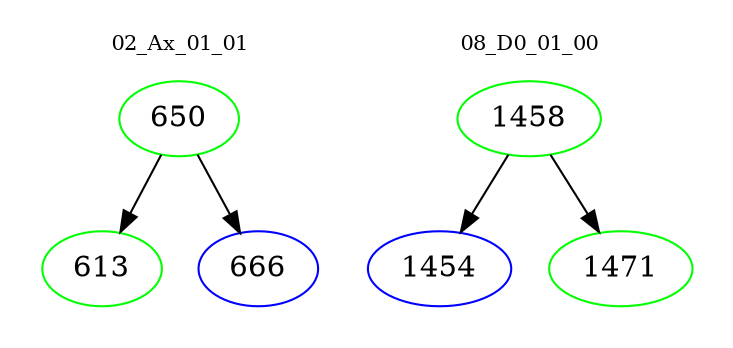digraph{
subgraph cluster_0 {
color = white
label = "02_Ax_01_01";
fontsize=10;
T0_650 [label="650", color="green"]
T0_650 -> T0_613 [color="black"]
T0_613 [label="613", color="green"]
T0_650 -> T0_666 [color="black"]
T0_666 [label="666", color="blue"]
}
subgraph cluster_1 {
color = white
label = "08_D0_01_00";
fontsize=10;
T1_1458 [label="1458", color="green"]
T1_1458 -> T1_1454 [color="black"]
T1_1454 [label="1454", color="blue"]
T1_1458 -> T1_1471 [color="black"]
T1_1471 [label="1471", color="green"]
}
}
